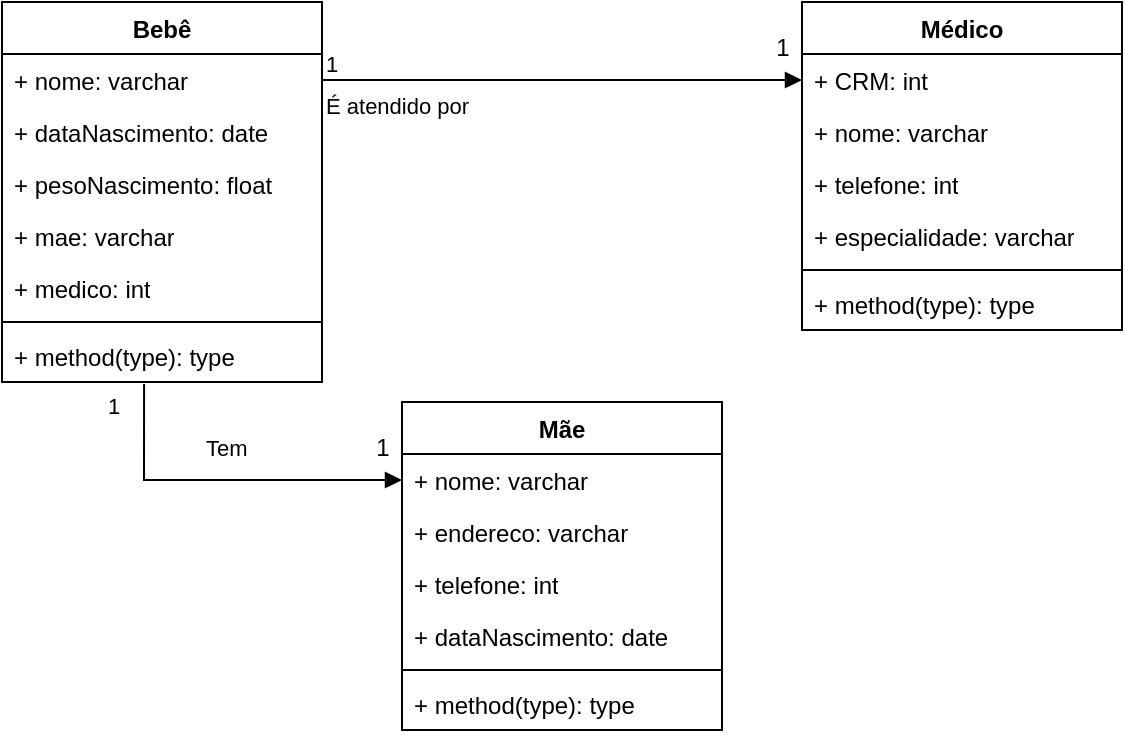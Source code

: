 <mxfile version="21.6.9" type="github">
  <diagram name="Página-1" id="MKT7LR6cxbP7mRmOcsSQ">
    <mxGraphModel dx="1434" dy="782" grid="1" gridSize="10" guides="1" tooltips="1" connect="1" arrows="1" fold="1" page="1" pageScale="1" pageWidth="827" pageHeight="1169" math="0" shadow="0">
      <root>
        <mxCell id="0" />
        <mxCell id="1" parent="0" />
        <mxCell id="AE6Wa3ChTbL-uQgYB3lj-1" value="Bebê" style="swimlane;fontStyle=1;align=center;verticalAlign=top;childLayout=stackLayout;horizontal=1;startSize=26;horizontalStack=0;resizeParent=1;resizeParentMax=0;resizeLast=0;collapsible=1;marginBottom=0;whiteSpace=wrap;html=1;" vertex="1" parent="1">
          <mxGeometry x="120" y="80" width="160" height="190" as="geometry" />
        </mxCell>
        <mxCell id="AE6Wa3ChTbL-uQgYB3lj-2" value="+ nome: varchar" style="text;strokeColor=none;fillColor=none;align=left;verticalAlign=top;spacingLeft=4;spacingRight=4;overflow=hidden;rotatable=0;points=[[0,0.5],[1,0.5]];portConstraint=eastwest;whiteSpace=wrap;html=1;" vertex="1" parent="AE6Wa3ChTbL-uQgYB3lj-1">
          <mxGeometry y="26" width="160" height="26" as="geometry" />
        </mxCell>
        <mxCell id="AE6Wa3ChTbL-uQgYB3lj-5" value="+ dataNascimento: date&lt;br&gt;" style="text;strokeColor=none;fillColor=none;align=left;verticalAlign=top;spacingLeft=4;spacingRight=4;overflow=hidden;rotatable=0;points=[[0,0.5],[1,0.5]];portConstraint=eastwest;whiteSpace=wrap;html=1;" vertex="1" parent="AE6Wa3ChTbL-uQgYB3lj-1">
          <mxGeometry y="52" width="160" height="26" as="geometry" />
        </mxCell>
        <mxCell id="AE6Wa3ChTbL-uQgYB3lj-6" value="+ pesoNascimento: float" style="text;strokeColor=none;fillColor=none;align=left;verticalAlign=top;spacingLeft=4;spacingRight=4;overflow=hidden;rotatable=0;points=[[0,0.5],[1,0.5]];portConstraint=eastwest;whiteSpace=wrap;html=1;" vertex="1" parent="AE6Wa3ChTbL-uQgYB3lj-1">
          <mxGeometry y="78" width="160" height="26" as="geometry" />
        </mxCell>
        <mxCell id="AE6Wa3ChTbL-uQgYB3lj-7" value="+ mae: varchar" style="text;strokeColor=none;fillColor=none;align=left;verticalAlign=top;spacingLeft=4;spacingRight=4;overflow=hidden;rotatable=0;points=[[0,0.5],[1,0.5]];portConstraint=eastwest;whiteSpace=wrap;html=1;" vertex="1" parent="AE6Wa3ChTbL-uQgYB3lj-1">
          <mxGeometry y="104" width="160" height="26" as="geometry" />
        </mxCell>
        <mxCell id="AE6Wa3ChTbL-uQgYB3lj-8" value="+ medico: int" style="text;strokeColor=none;fillColor=none;align=left;verticalAlign=top;spacingLeft=4;spacingRight=4;overflow=hidden;rotatable=0;points=[[0,0.5],[1,0.5]];portConstraint=eastwest;whiteSpace=wrap;html=1;" vertex="1" parent="AE6Wa3ChTbL-uQgYB3lj-1">
          <mxGeometry y="130" width="160" height="26" as="geometry" />
        </mxCell>
        <mxCell id="AE6Wa3ChTbL-uQgYB3lj-3" value="" style="line;strokeWidth=1;fillColor=none;align=left;verticalAlign=middle;spacingTop=-1;spacingLeft=3;spacingRight=3;rotatable=0;labelPosition=right;points=[];portConstraint=eastwest;strokeColor=inherit;" vertex="1" parent="AE6Wa3ChTbL-uQgYB3lj-1">
          <mxGeometry y="156" width="160" height="8" as="geometry" />
        </mxCell>
        <mxCell id="AE6Wa3ChTbL-uQgYB3lj-4" value="+ method(type): type" style="text;strokeColor=none;fillColor=none;align=left;verticalAlign=top;spacingLeft=4;spacingRight=4;overflow=hidden;rotatable=0;points=[[0,0.5],[1,0.5]];portConstraint=eastwest;whiteSpace=wrap;html=1;" vertex="1" parent="AE6Wa3ChTbL-uQgYB3lj-1">
          <mxGeometry y="164" width="160" height="26" as="geometry" />
        </mxCell>
        <mxCell id="AE6Wa3ChTbL-uQgYB3lj-9" value="Mãe" style="swimlane;fontStyle=1;align=center;verticalAlign=top;childLayout=stackLayout;horizontal=1;startSize=26;horizontalStack=0;resizeParent=1;resizeParentMax=0;resizeLast=0;collapsible=1;marginBottom=0;whiteSpace=wrap;html=1;" vertex="1" parent="1">
          <mxGeometry x="320" y="280" width="160" height="164" as="geometry" />
        </mxCell>
        <mxCell id="AE6Wa3ChTbL-uQgYB3lj-10" value="+ nome: varchar" style="text;strokeColor=none;fillColor=none;align=left;verticalAlign=top;spacingLeft=4;spacingRight=4;overflow=hidden;rotatable=0;points=[[0,0.5],[1,0.5]];portConstraint=eastwest;whiteSpace=wrap;html=1;" vertex="1" parent="AE6Wa3ChTbL-uQgYB3lj-9">
          <mxGeometry y="26" width="160" height="26" as="geometry" />
        </mxCell>
        <mxCell id="AE6Wa3ChTbL-uQgYB3lj-14" value="+ endereco: varchar" style="text;strokeColor=none;fillColor=none;align=left;verticalAlign=top;spacingLeft=4;spacingRight=4;overflow=hidden;rotatable=0;points=[[0,0.5],[1,0.5]];portConstraint=eastwest;whiteSpace=wrap;html=1;" vertex="1" parent="AE6Wa3ChTbL-uQgYB3lj-9">
          <mxGeometry y="52" width="160" height="26" as="geometry" />
        </mxCell>
        <mxCell id="AE6Wa3ChTbL-uQgYB3lj-15" value="+ telefone: int" style="text;strokeColor=none;fillColor=none;align=left;verticalAlign=top;spacingLeft=4;spacingRight=4;overflow=hidden;rotatable=0;points=[[0,0.5],[1,0.5]];portConstraint=eastwest;whiteSpace=wrap;html=1;" vertex="1" parent="AE6Wa3ChTbL-uQgYB3lj-9">
          <mxGeometry y="78" width="160" height="26" as="geometry" />
        </mxCell>
        <mxCell id="AE6Wa3ChTbL-uQgYB3lj-16" value="+ dataNascimento: date" style="text;strokeColor=none;fillColor=none;align=left;verticalAlign=top;spacingLeft=4;spacingRight=4;overflow=hidden;rotatable=0;points=[[0,0.5],[1,0.5]];portConstraint=eastwest;whiteSpace=wrap;html=1;" vertex="1" parent="AE6Wa3ChTbL-uQgYB3lj-9">
          <mxGeometry y="104" width="160" height="26" as="geometry" />
        </mxCell>
        <mxCell id="AE6Wa3ChTbL-uQgYB3lj-11" value="" style="line;strokeWidth=1;fillColor=none;align=left;verticalAlign=middle;spacingTop=-1;spacingLeft=3;spacingRight=3;rotatable=0;labelPosition=right;points=[];portConstraint=eastwest;strokeColor=inherit;" vertex="1" parent="AE6Wa3ChTbL-uQgYB3lj-9">
          <mxGeometry y="130" width="160" height="8" as="geometry" />
        </mxCell>
        <mxCell id="AE6Wa3ChTbL-uQgYB3lj-12" value="+ method(type): type" style="text;strokeColor=none;fillColor=none;align=left;verticalAlign=top;spacingLeft=4;spacingRight=4;overflow=hidden;rotatable=0;points=[[0,0.5],[1,0.5]];portConstraint=eastwest;whiteSpace=wrap;html=1;" vertex="1" parent="AE6Wa3ChTbL-uQgYB3lj-9">
          <mxGeometry y="138" width="160" height="26" as="geometry" />
        </mxCell>
        <mxCell id="AE6Wa3ChTbL-uQgYB3lj-17" value="Médico" style="swimlane;fontStyle=1;align=center;verticalAlign=top;childLayout=stackLayout;horizontal=1;startSize=26;horizontalStack=0;resizeParent=1;resizeParentMax=0;resizeLast=0;collapsible=1;marginBottom=0;whiteSpace=wrap;html=1;" vertex="1" parent="1">
          <mxGeometry x="520" y="80" width="160" height="164" as="geometry" />
        </mxCell>
        <mxCell id="AE6Wa3ChTbL-uQgYB3lj-18" value="+ CRM: int" style="text;strokeColor=none;fillColor=none;align=left;verticalAlign=top;spacingLeft=4;spacingRight=4;overflow=hidden;rotatable=0;points=[[0,0.5],[1,0.5]];portConstraint=eastwest;whiteSpace=wrap;html=1;" vertex="1" parent="AE6Wa3ChTbL-uQgYB3lj-17">
          <mxGeometry y="26" width="160" height="26" as="geometry" />
        </mxCell>
        <mxCell id="AE6Wa3ChTbL-uQgYB3lj-21" value="+ nome: varchar" style="text;strokeColor=none;fillColor=none;align=left;verticalAlign=top;spacingLeft=4;spacingRight=4;overflow=hidden;rotatable=0;points=[[0,0.5],[1,0.5]];portConstraint=eastwest;whiteSpace=wrap;html=1;" vertex="1" parent="AE6Wa3ChTbL-uQgYB3lj-17">
          <mxGeometry y="52" width="160" height="26" as="geometry" />
        </mxCell>
        <mxCell id="AE6Wa3ChTbL-uQgYB3lj-22" value="+ telefone: int" style="text;strokeColor=none;fillColor=none;align=left;verticalAlign=top;spacingLeft=4;spacingRight=4;overflow=hidden;rotatable=0;points=[[0,0.5],[1,0.5]];portConstraint=eastwest;whiteSpace=wrap;html=1;" vertex="1" parent="AE6Wa3ChTbL-uQgYB3lj-17">
          <mxGeometry y="78" width="160" height="26" as="geometry" />
        </mxCell>
        <mxCell id="AE6Wa3ChTbL-uQgYB3lj-23" value="+ especialidade: varchar" style="text;strokeColor=none;fillColor=none;align=left;verticalAlign=top;spacingLeft=4;spacingRight=4;overflow=hidden;rotatable=0;points=[[0,0.5],[1,0.5]];portConstraint=eastwest;whiteSpace=wrap;html=1;" vertex="1" parent="AE6Wa3ChTbL-uQgYB3lj-17">
          <mxGeometry y="104" width="160" height="26" as="geometry" />
        </mxCell>
        <mxCell id="AE6Wa3ChTbL-uQgYB3lj-19" value="" style="line;strokeWidth=1;fillColor=none;align=left;verticalAlign=middle;spacingTop=-1;spacingLeft=3;spacingRight=3;rotatable=0;labelPosition=right;points=[];portConstraint=eastwest;strokeColor=inherit;" vertex="1" parent="AE6Wa3ChTbL-uQgYB3lj-17">
          <mxGeometry y="130" width="160" height="8" as="geometry" />
        </mxCell>
        <mxCell id="AE6Wa3ChTbL-uQgYB3lj-20" value="+ method(type): type" style="text;strokeColor=none;fillColor=none;align=left;verticalAlign=top;spacingLeft=4;spacingRight=4;overflow=hidden;rotatable=0;points=[[0,0.5],[1,0.5]];portConstraint=eastwest;whiteSpace=wrap;html=1;" vertex="1" parent="AE6Wa3ChTbL-uQgYB3lj-17">
          <mxGeometry y="138" width="160" height="26" as="geometry" />
        </mxCell>
        <mxCell id="AE6Wa3ChTbL-uQgYB3lj-24" value="É atendido por" style="endArrow=block;endFill=1;html=1;edgeStyle=orthogonalEdgeStyle;align=left;verticalAlign=top;rounded=0;entryX=0;entryY=0.5;entryDx=0;entryDy=0;exitX=1;exitY=0.5;exitDx=0;exitDy=0;" edge="1" parent="1" source="AE6Wa3ChTbL-uQgYB3lj-2" target="AE6Wa3ChTbL-uQgYB3lj-18">
          <mxGeometry x="-1" relative="1" as="geometry">
            <mxPoint x="290" y="120" as="sourcePoint" />
            <mxPoint x="430" y="100" as="targetPoint" />
          </mxGeometry>
        </mxCell>
        <mxCell id="AE6Wa3ChTbL-uQgYB3lj-25" value="1" style="edgeLabel;resizable=0;html=1;align=left;verticalAlign=bottom;" connectable="0" vertex="1" parent="AE6Wa3ChTbL-uQgYB3lj-24">
          <mxGeometry x="-1" relative="1" as="geometry" />
        </mxCell>
        <mxCell id="AE6Wa3ChTbL-uQgYB3lj-26" value="1" style="text;html=1;align=center;verticalAlign=middle;resizable=0;points=[];autosize=1;strokeColor=none;fillColor=none;" vertex="1" parent="1">
          <mxGeometry x="495" y="88" width="30" height="30" as="geometry" />
        </mxCell>
        <mxCell id="AE6Wa3ChTbL-uQgYB3lj-31" value="Tem" style="endArrow=block;endFill=1;html=1;edgeStyle=orthogonalEdgeStyle;align=left;verticalAlign=top;rounded=0;entryX=0;entryY=0.5;entryDx=0;entryDy=0;exitX=0.444;exitY=1.038;exitDx=0;exitDy=0;exitPerimeter=0;" edge="1" parent="1" source="AE6Wa3ChTbL-uQgYB3lj-4" target="AE6Wa3ChTbL-uQgYB3lj-10">
          <mxGeometry x="-0.785" y="29" relative="1" as="geometry">
            <mxPoint x="190" y="280" as="sourcePoint" />
            <mxPoint x="350" y="280" as="targetPoint" />
            <mxPoint as="offset" />
          </mxGeometry>
        </mxCell>
        <mxCell id="AE6Wa3ChTbL-uQgYB3lj-32" value="1" style="edgeLabel;resizable=0;html=1;align=left;verticalAlign=bottom;" connectable="0" vertex="1" parent="AE6Wa3ChTbL-uQgYB3lj-31">
          <mxGeometry x="-1" relative="1" as="geometry">
            <mxPoint x="-20" y="20" as="offset" />
          </mxGeometry>
        </mxCell>
        <mxCell id="AE6Wa3ChTbL-uQgYB3lj-33" value="1" style="text;html=1;align=center;verticalAlign=middle;resizable=0;points=[];autosize=1;strokeColor=none;fillColor=none;" vertex="1" parent="1">
          <mxGeometry x="295" y="288" width="30" height="30" as="geometry" />
        </mxCell>
      </root>
    </mxGraphModel>
  </diagram>
</mxfile>
